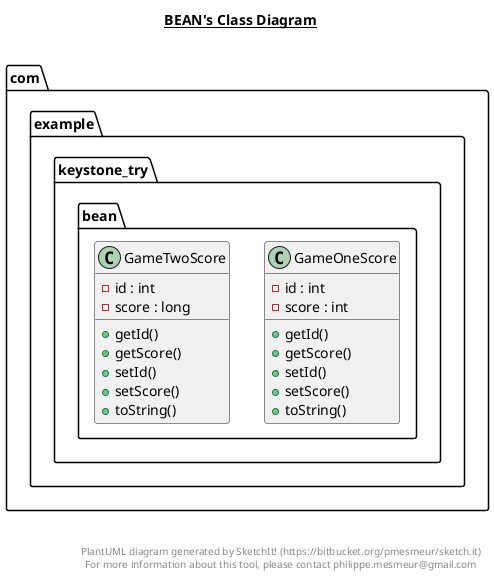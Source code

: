 @startuml

title __BEAN's Class Diagram__\n

  namespace com.example.keystone_try {
    namespace bean {
      class com.example.keystone_try.bean.GameOneScore {
          - id : int
          - score : int
          + getId()
          + getScore()
          + setId()
          + setScore()
          + toString()
      }
    }
  }
  

  namespace com.example.keystone_try {
    namespace bean {
      class com.example.keystone_try.bean.GameTwoScore {
          - id : int
          - score : long
          + getId()
          + getScore()
          + setId()
          + setScore()
          + toString()
      }
    }
  }
  



right footer


PlantUML diagram generated by SketchIt! (https://bitbucket.org/pmesmeur/sketch.it)
For more information about this tool, please contact philippe.mesmeur@gmail.com
endfooter

@enduml
